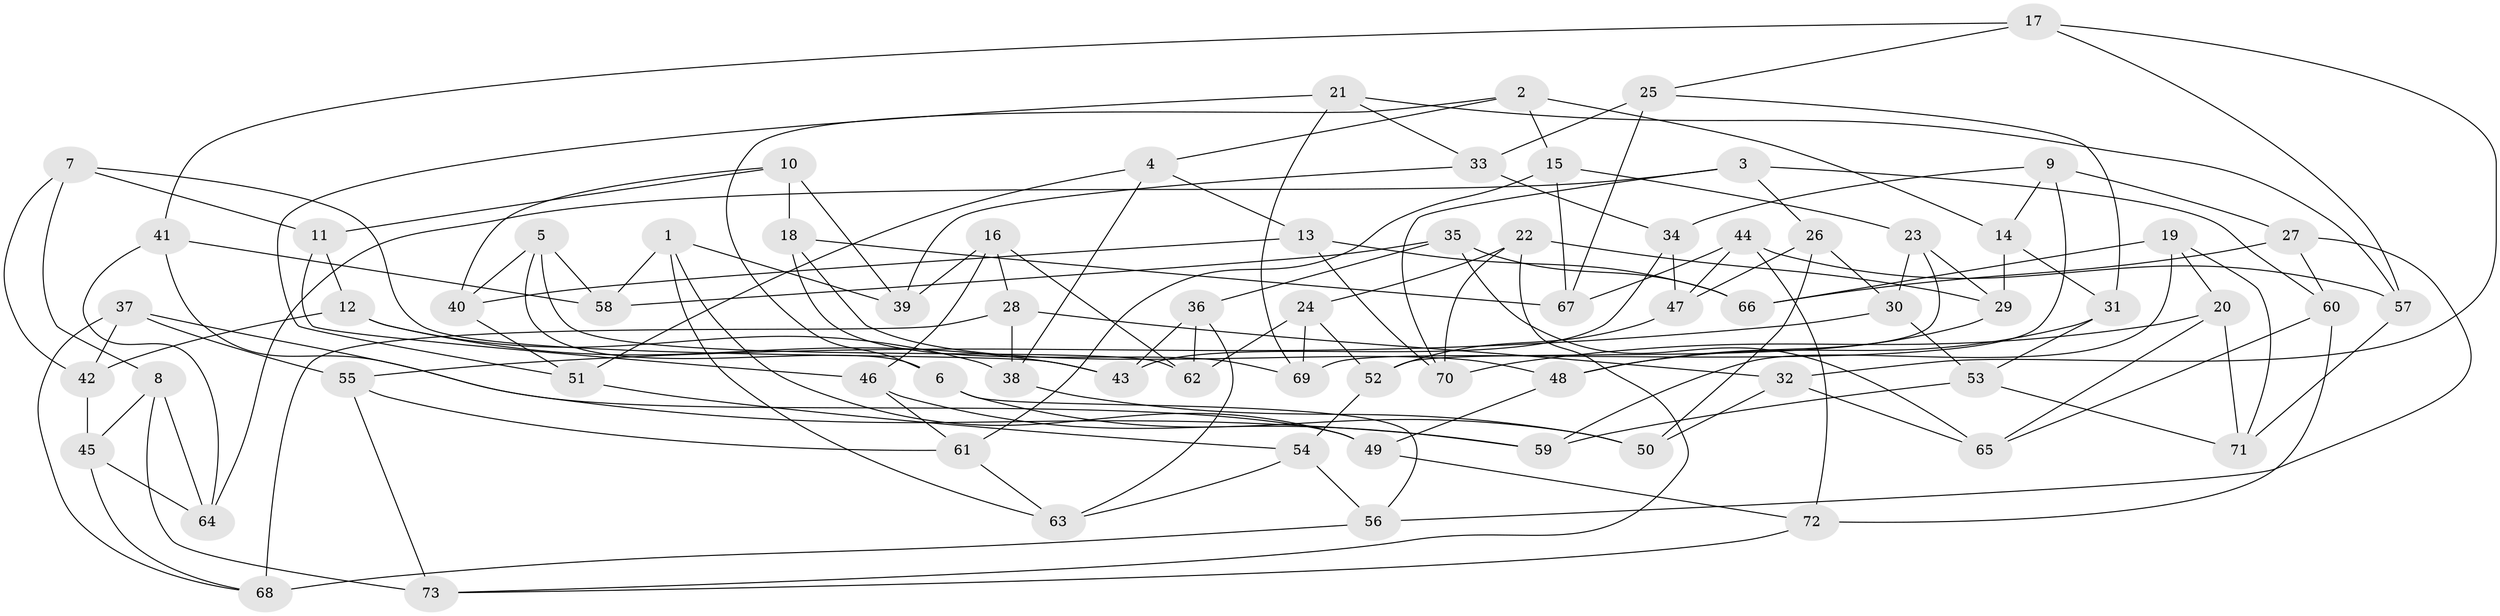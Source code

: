 // coarse degree distribution, {4: 0.2619047619047619, 6: 0.5476190476190477, 5: 0.19047619047619047}
// Generated by graph-tools (version 1.1) at 2025/42/03/06/25 10:42:22]
// undirected, 73 vertices, 146 edges
graph export_dot {
graph [start="1"]
  node [color=gray90,style=filled];
  1;
  2;
  3;
  4;
  5;
  6;
  7;
  8;
  9;
  10;
  11;
  12;
  13;
  14;
  15;
  16;
  17;
  18;
  19;
  20;
  21;
  22;
  23;
  24;
  25;
  26;
  27;
  28;
  29;
  30;
  31;
  32;
  33;
  34;
  35;
  36;
  37;
  38;
  39;
  40;
  41;
  42;
  43;
  44;
  45;
  46;
  47;
  48;
  49;
  50;
  51;
  52;
  53;
  54;
  55;
  56;
  57;
  58;
  59;
  60;
  61;
  62;
  63;
  64;
  65;
  66;
  67;
  68;
  69;
  70;
  71;
  72;
  73;
  1 -- 49;
  1 -- 63;
  1 -- 58;
  1 -- 39;
  2 -- 15;
  2 -- 6;
  2 -- 4;
  2 -- 14;
  3 -- 64;
  3 -- 26;
  3 -- 70;
  3 -- 60;
  4 -- 38;
  4 -- 51;
  4 -- 13;
  5 -- 6;
  5 -- 58;
  5 -- 62;
  5 -- 40;
  6 -- 56;
  6 -- 50;
  7 -- 43;
  7 -- 8;
  7 -- 11;
  7 -- 42;
  8 -- 45;
  8 -- 73;
  8 -- 64;
  9 -- 27;
  9 -- 69;
  9 -- 34;
  9 -- 14;
  10 -- 18;
  10 -- 40;
  10 -- 11;
  10 -- 39;
  11 -- 12;
  11 -- 46;
  12 -- 43;
  12 -- 42;
  12 -- 38;
  13 -- 66;
  13 -- 70;
  13 -- 40;
  14 -- 31;
  14 -- 29;
  15 -- 23;
  15 -- 67;
  15 -- 61;
  16 -- 39;
  16 -- 28;
  16 -- 62;
  16 -- 46;
  17 -- 41;
  17 -- 32;
  17 -- 25;
  17 -- 57;
  18 -- 69;
  18 -- 67;
  18 -- 48;
  19 -- 20;
  19 -- 59;
  19 -- 66;
  19 -- 71;
  20 -- 70;
  20 -- 71;
  20 -- 65;
  21 -- 51;
  21 -- 57;
  21 -- 69;
  21 -- 33;
  22 -- 70;
  22 -- 24;
  22 -- 29;
  22 -- 73;
  23 -- 29;
  23 -- 30;
  23 -- 52;
  24 -- 52;
  24 -- 69;
  24 -- 62;
  25 -- 31;
  25 -- 33;
  25 -- 67;
  26 -- 30;
  26 -- 47;
  26 -- 50;
  27 -- 66;
  27 -- 60;
  27 -- 56;
  28 -- 68;
  28 -- 32;
  28 -- 38;
  29 -- 48;
  30 -- 55;
  30 -- 53;
  31 -- 48;
  31 -- 53;
  32 -- 65;
  32 -- 50;
  33 -- 34;
  33 -- 39;
  34 -- 47;
  34 -- 43;
  35 -- 65;
  35 -- 36;
  35 -- 66;
  35 -- 58;
  36 -- 62;
  36 -- 63;
  36 -- 43;
  37 -- 55;
  37 -- 42;
  37 -- 59;
  37 -- 68;
  38 -- 50;
  40 -- 51;
  41 -- 58;
  41 -- 64;
  41 -- 49;
  42 -- 45;
  44 -- 67;
  44 -- 72;
  44 -- 47;
  44 -- 57;
  45 -- 64;
  45 -- 68;
  46 -- 61;
  46 -- 59;
  47 -- 52;
  48 -- 49;
  49 -- 72;
  51 -- 54;
  52 -- 54;
  53 -- 59;
  53 -- 71;
  54 -- 56;
  54 -- 63;
  55 -- 73;
  55 -- 61;
  56 -- 68;
  57 -- 71;
  60 -- 65;
  60 -- 72;
  61 -- 63;
  72 -- 73;
}
